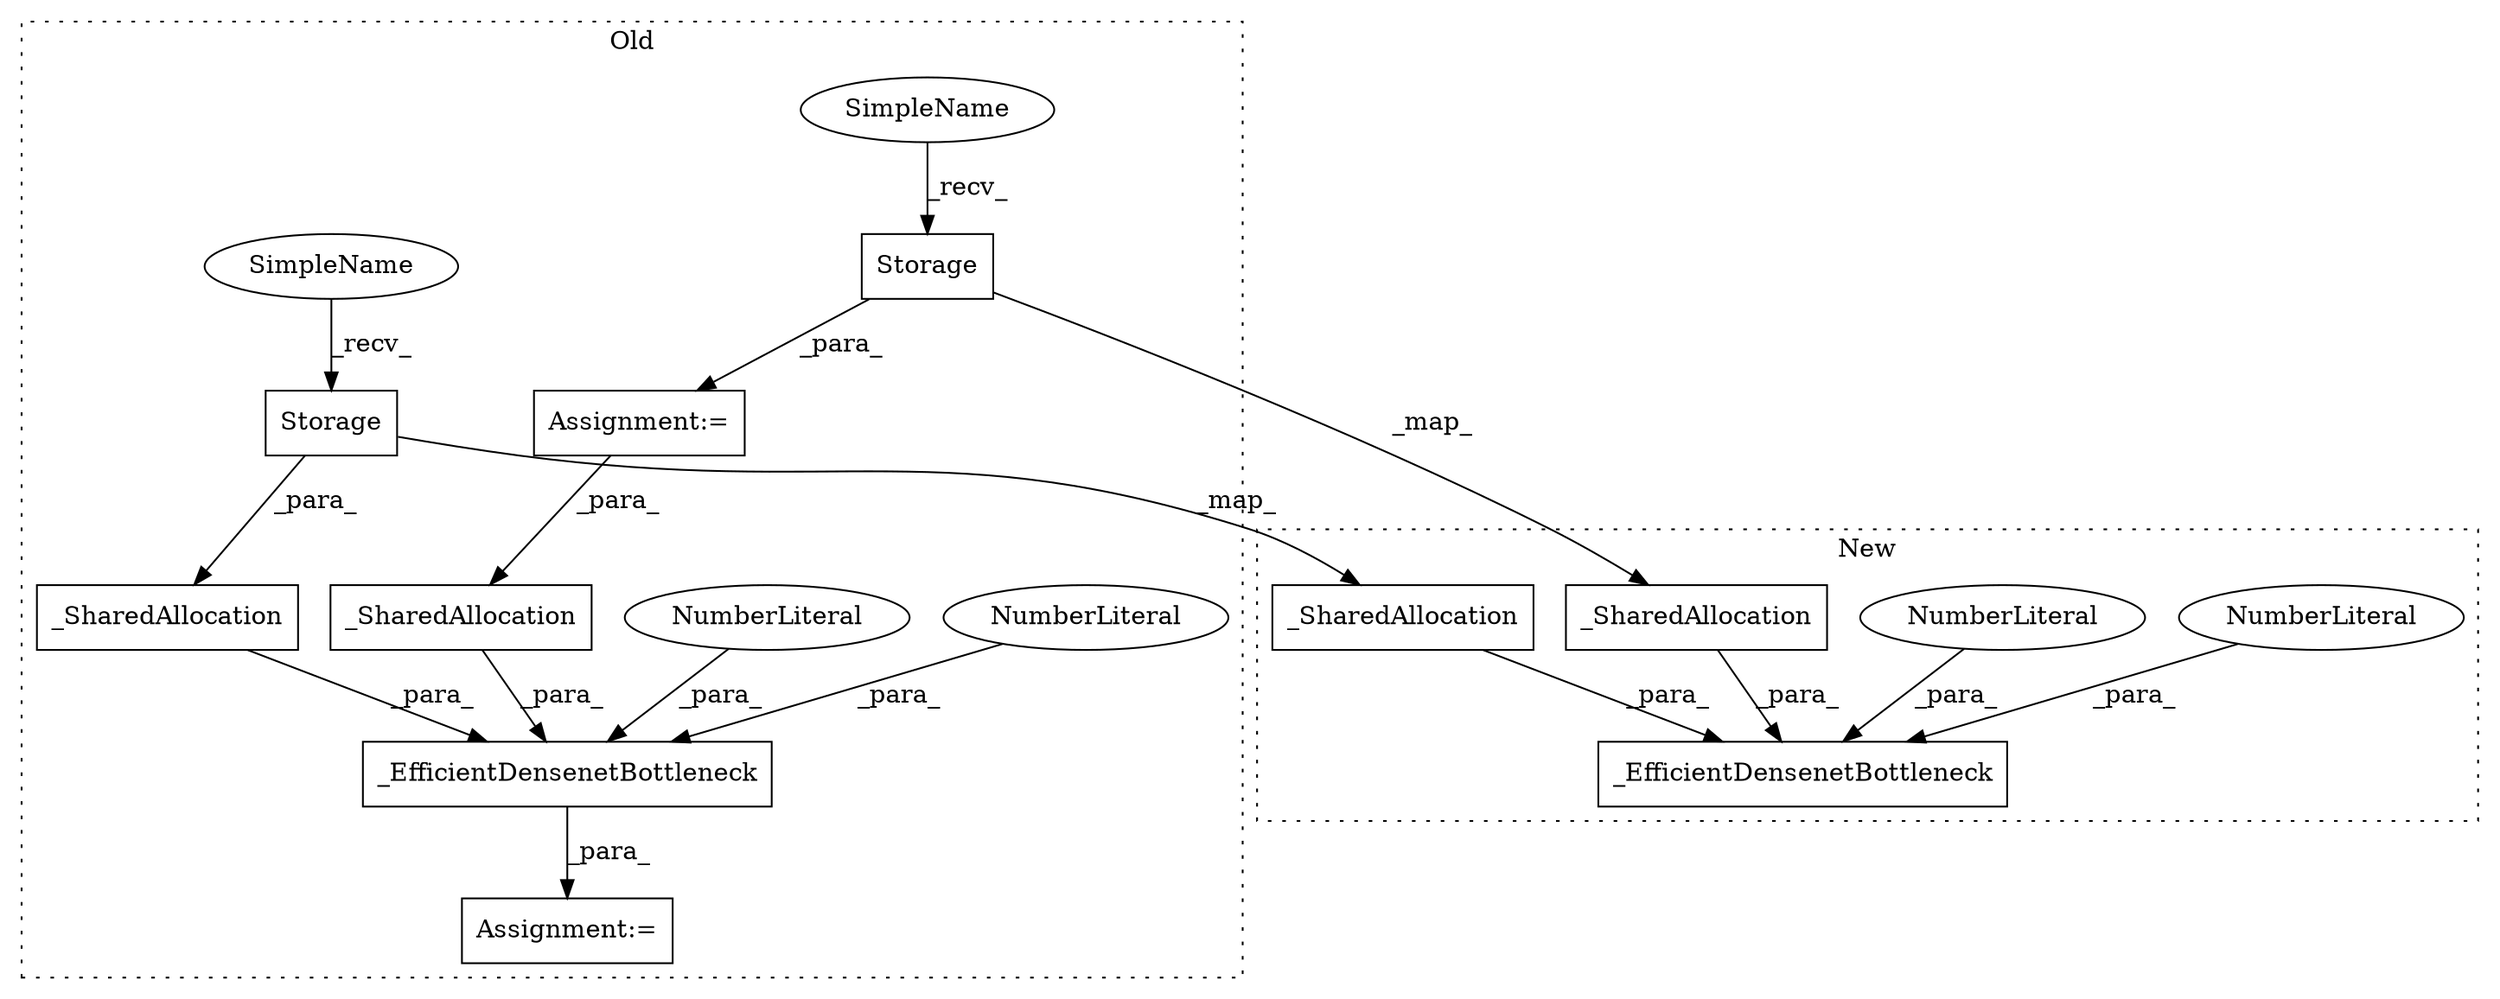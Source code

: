 digraph G {
subgraph cluster0 {
1 [label="_SharedAllocation" a="32" s="6207,6234" l="18,1" shape="box"];
5 [label="Storage" a="32" s="6082,6107" l="8,1" shape="box"];
7 [label="Storage" a="32" s="6130,6155" l="8,1" shape="box"];
9 [label="_EfficientDensenetBottleneck" a="32" s="6178,6268" l="29,1" shape="box"];
10 [label="NumberLiteral" a="34" s="6267" l="1" shape="ellipse"];
11 [label="NumberLiteral" a="34" s="6265" l="1" shape="ellipse"];
12 [label="Assignment:=" a="7" s="6123" l="1" shape="box"];
13 [label="Assignment:=" a="7" s="6177" l="1" shape="box"];
14 [label="_SharedAllocation" a="32" s="6236,6263" l="18,1" shape="box"];
15 [label="SimpleName" a="42" s="6124" l="5" shape="ellipse"];
16 [label="SimpleName" a="42" s="6076" l="5" shape="ellipse"];
label = "Old";
style="dotted";
}
subgraph cluster1 {
2 [label="_EfficientDensenetBottleneck" a="32" s="5808,5914" l="29,1" shape="box"];
3 [label="NumberLiteral" a="34" s="5911" l="1" shape="ellipse"];
4 [label="NumberLiteral" a="34" s="5913" l="1" shape="ellipse"];
6 [label="_SharedAllocation" a="32" s="5837,5872" l="18,1" shape="box"];
8 [label="_SharedAllocation" a="32" s="5874,5909" l="18,1" shape="box"];
label = "New";
style="dotted";
}
1 -> 9 [label="_para_"];
3 -> 2 [label="_para_"];
4 -> 2 [label="_para_"];
5 -> 1 [label="_para_"];
5 -> 6 [label="_map_"];
6 -> 2 [label="_para_"];
7 -> 12 [label="_para_"];
7 -> 8 [label="_map_"];
8 -> 2 [label="_para_"];
9 -> 13 [label="_para_"];
10 -> 9 [label="_para_"];
11 -> 9 [label="_para_"];
12 -> 14 [label="_para_"];
14 -> 9 [label="_para_"];
15 -> 7 [label="_recv_"];
16 -> 5 [label="_recv_"];
}